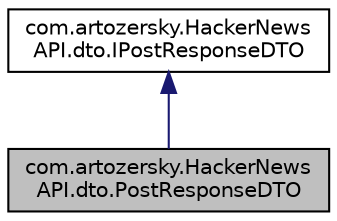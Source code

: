digraph "com.artozersky.HackerNewsAPI.dto.PostResponseDTO"
{
 // LATEX_PDF_SIZE
  edge [fontname="Helvetica",fontsize="10",labelfontname="Helvetica",labelfontsize="10"];
  node [fontname="Helvetica",fontsize="10",shape=record];
  Node1 [label="com.artozersky.HackerNews\lAPI.dto.PostResponseDTO",height=0.2,width=0.4,color="black", fillcolor="grey75", style="filled", fontcolor="black",tooltip=" "];
  Node2 -> Node1 [dir="back",color="midnightblue",fontsize="10",style="solid"];
  Node2 [label="com.artozersky.HackerNews\lAPI.dto.IPostResponseDTO",height=0.2,width=0.4,color="black", fillcolor="white", style="filled",URL="$interfacecom_1_1artozersky_1_1HackerNewsAPI_1_1dto_1_1IPostResponseDTO.html",tooltip=" "];
}
